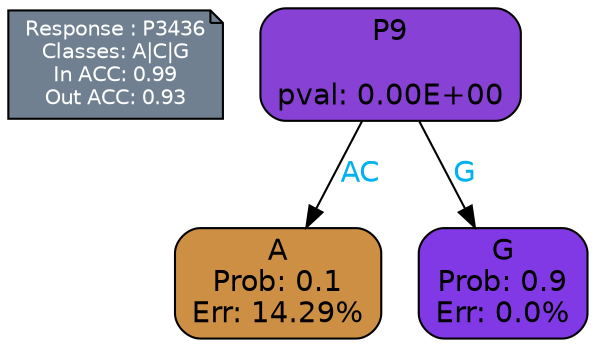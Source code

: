 digraph Tree {
node [shape=box, style="filled, rounded", color="black", fontname=helvetica] ;
graph [ranksep=equally, splines=polylines, bgcolor=transparent, dpi=600] ;
edge [fontname=helvetica] ;
LEGEND [label="Response : P3436
Classes: A|C|G
In ACC: 0.99
Out ACC: 0.93
",shape=note,align=left,style=filled,fillcolor="slategray",fontcolor="white",fontsize=10];1 [label="P9

pval: 0.00E+00", fillcolor="#8841d5"] ;
2 [label="A
Prob: 0.1
Err: 14.29%", fillcolor="#cc8f43"] ;
3 [label="G
Prob: 0.9
Err: 0.0%", fillcolor="#8139e5"] ;
1 -> 2 [label="AC",fontcolor=deepskyblue2] ;
1 -> 3 [label="G",fontcolor=deepskyblue2] ;
{rank = same; 2;3;}{rank = same; LEGEND;1;}}
